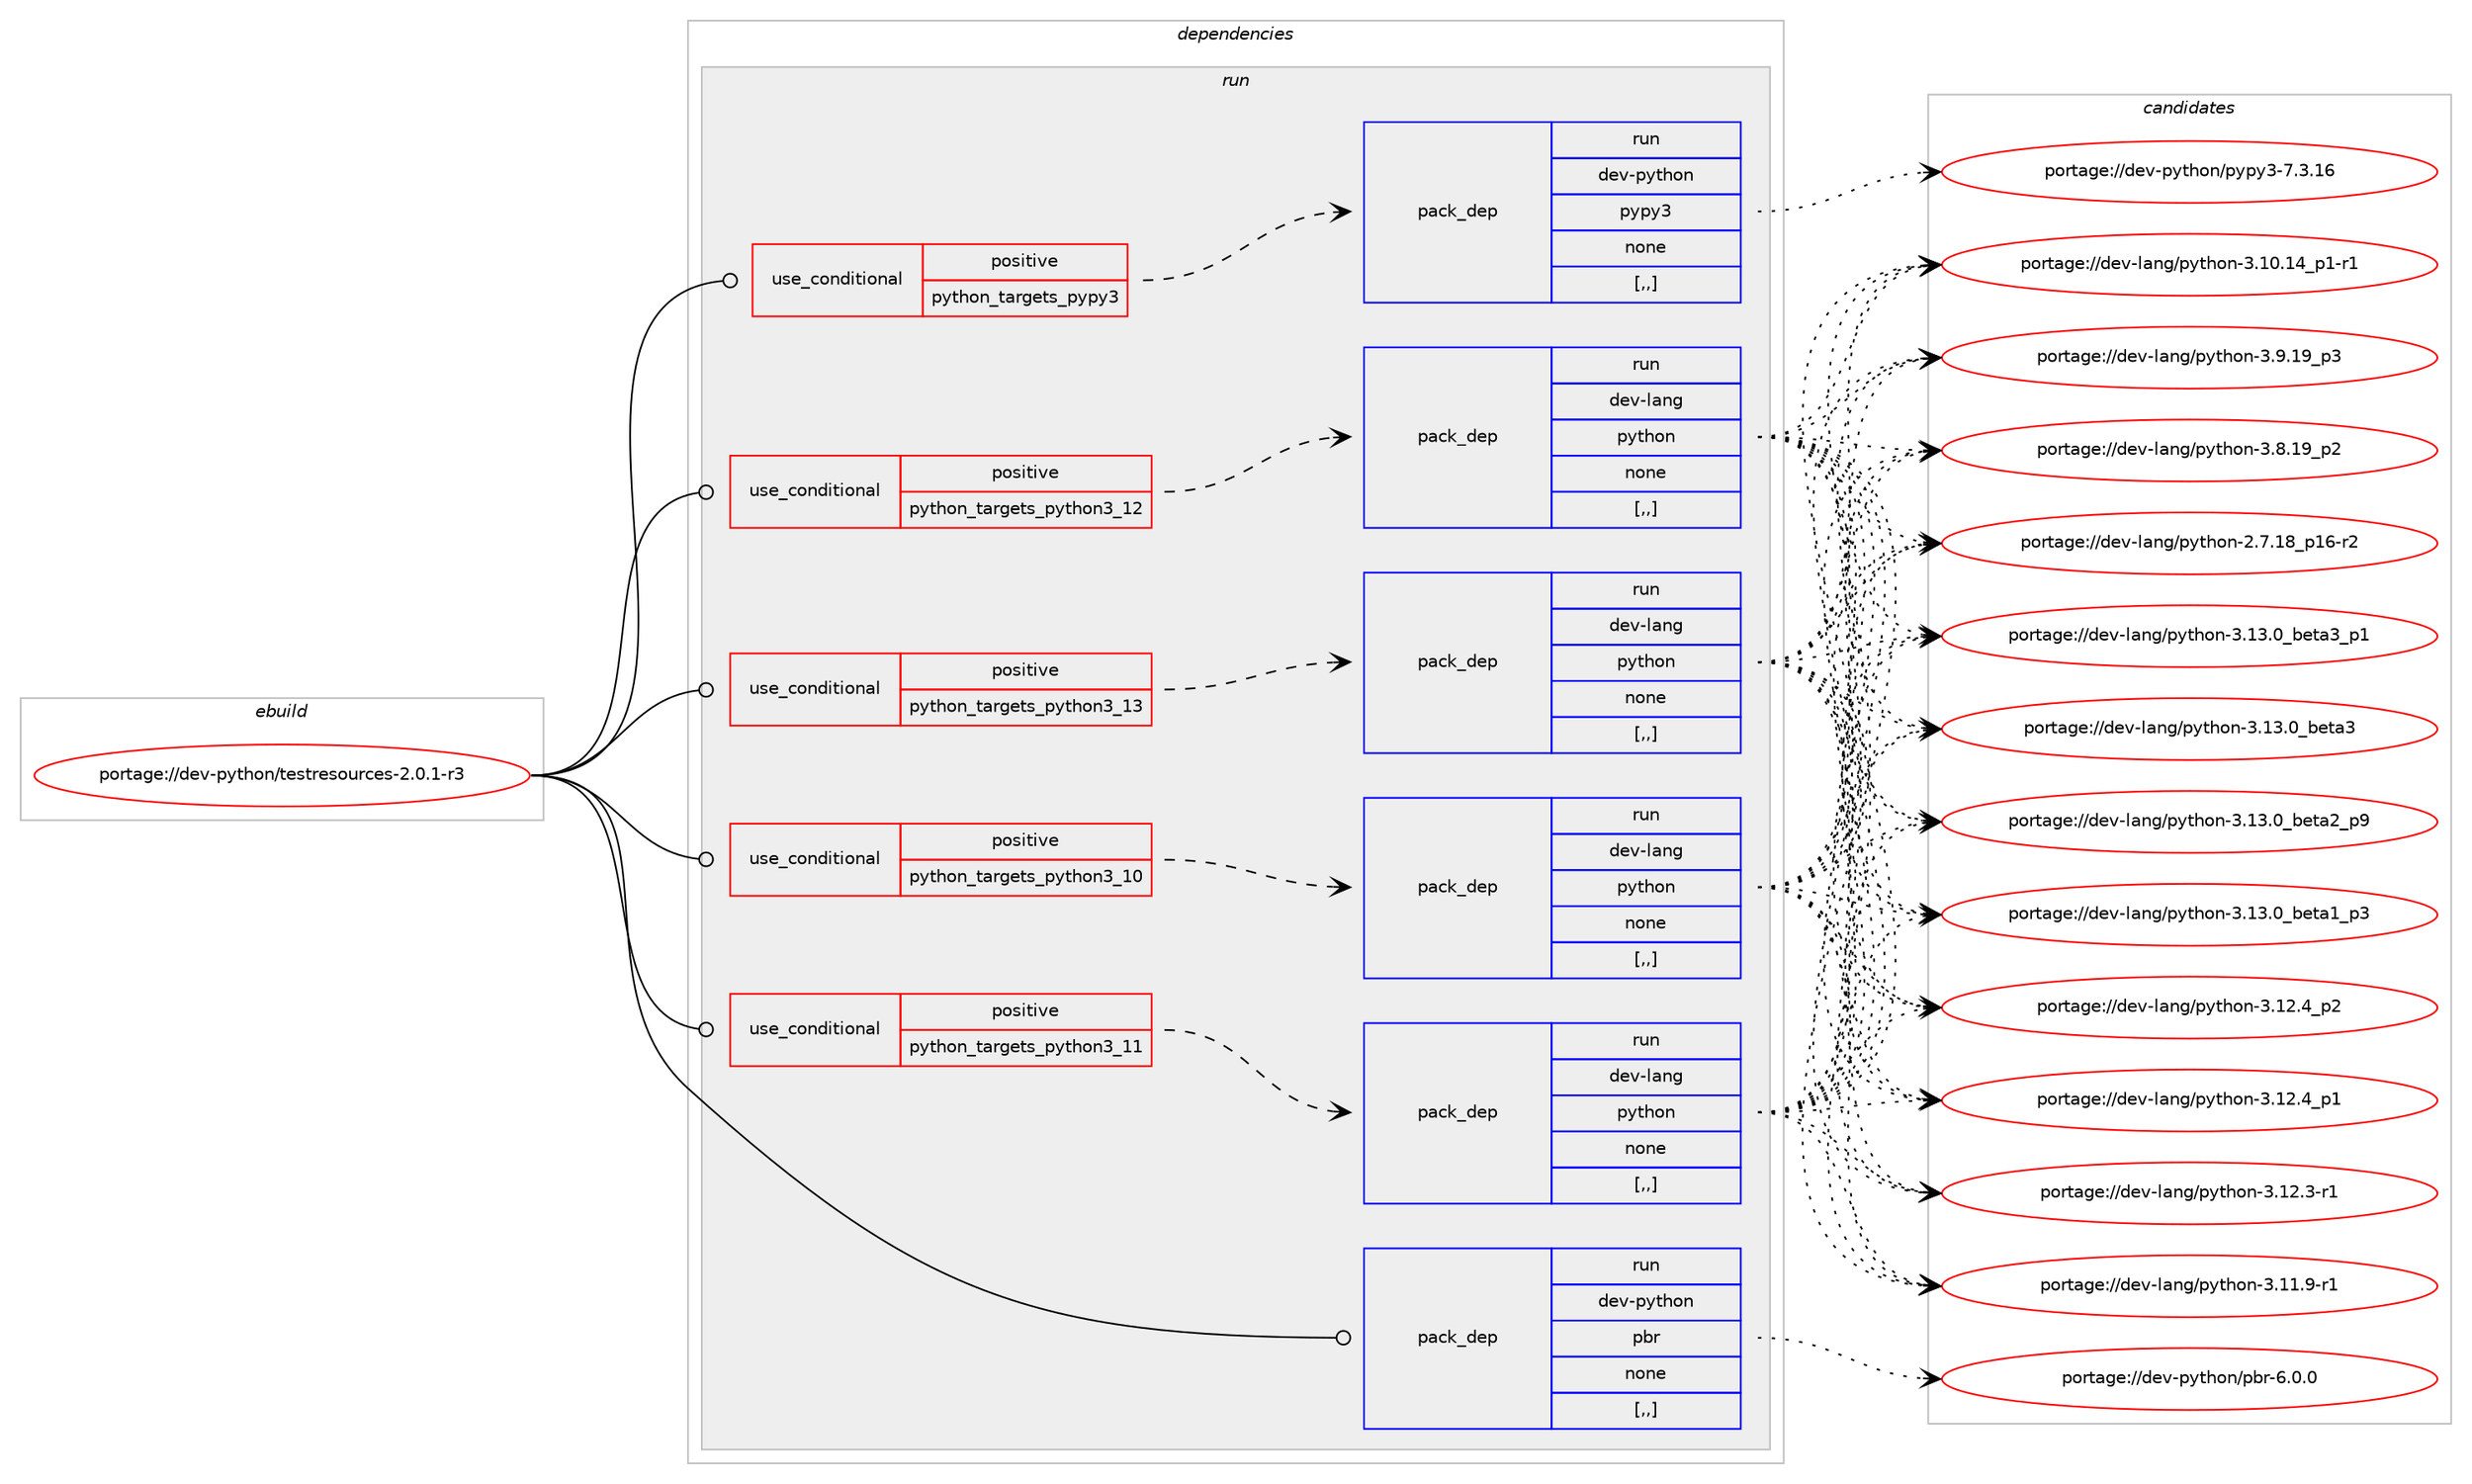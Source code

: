 digraph prolog {

# *************
# Graph options
# *************

newrank=true;
concentrate=true;
compound=true;
graph [rankdir=LR,fontname=Helvetica,fontsize=10,ranksep=1.5];#, ranksep=2.5, nodesep=0.2];
edge  [arrowhead=vee];
node  [fontname=Helvetica,fontsize=10];

# **********
# The ebuild
# **********

subgraph cluster_leftcol {
color=gray;
label=<<i>ebuild</i>>;
id [label="portage://dev-python/testresources-2.0.1-r3", color=red, width=4, href="../dev-python/testresources-2.0.1-r3.svg"];
}

# ****************
# The dependencies
# ****************

subgraph cluster_midcol {
color=gray;
label=<<i>dependencies</i>>;
subgraph cluster_compile {
fillcolor="#eeeeee";
style=filled;
label=<<i>compile</i>>;
}
subgraph cluster_compileandrun {
fillcolor="#eeeeee";
style=filled;
label=<<i>compile and run</i>>;
}
subgraph cluster_run {
fillcolor="#eeeeee";
style=filled;
label=<<i>run</i>>;
subgraph cond40165 {
dependency164879 [label=<<TABLE BORDER="0" CELLBORDER="1" CELLSPACING="0" CELLPADDING="4"><TR><TD ROWSPAN="3" CELLPADDING="10">use_conditional</TD></TR><TR><TD>positive</TD></TR><TR><TD>python_targets_pypy3</TD></TR></TABLE>>, shape=none, color=red];
subgraph pack123442 {
dependency164880 [label=<<TABLE BORDER="0" CELLBORDER="1" CELLSPACING="0" CELLPADDING="4" WIDTH="220"><TR><TD ROWSPAN="6" CELLPADDING="30">pack_dep</TD></TR><TR><TD WIDTH="110">run</TD></TR><TR><TD>dev-python</TD></TR><TR><TD>pypy3</TD></TR><TR><TD>none</TD></TR><TR><TD>[,,]</TD></TR></TABLE>>, shape=none, color=blue];
}
dependency164879:e -> dependency164880:w [weight=20,style="dashed",arrowhead="vee"];
}
id:e -> dependency164879:w [weight=20,style="solid",arrowhead="odot"];
subgraph cond40166 {
dependency164881 [label=<<TABLE BORDER="0" CELLBORDER="1" CELLSPACING="0" CELLPADDING="4"><TR><TD ROWSPAN="3" CELLPADDING="10">use_conditional</TD></TR><TR><TD>positive</TD></TR><TR><TD>python_targets_python3_10</TD></TR></TABLE>>, shape=none, color=red];
subgraph pack123443 {
dependency164882 [label=<<TABLE BORDER="0" CELLBORDER="1" CELLSPACING="0" CELLPADDING="4" WIDTH="220"><TR><TD ROWSPAN="6" CELLPADDING="30">pack_dep</TD></TR><TR><TD WIDTH="110">run</TD></TR><TR><TD>dev-lang</TD></TR><TR><TD>python</TD></TR><TR><TD>none</TD></TR><TR><TD>[,,]</TD></TR></TABLE>>, shape=none, color=blue];
}
dependency164881:e -> dependency164882:w [weight=20,style="dashed",arrowhead="vee"];
}
id:e -> dependency164881:w [weight=20,style="solid",arrowhead="odot"];
subgraph cond40167 {
dependency164883 [label=<<TABLE BORDER="0" CELLBORDER="1" CELLSPACING="0" CELLPADDING="4"><TR><TD ROWSPAN="3" CELLPADDING="10">use_conditional</TD></TR><TR><TD>positive</TD></TR><TR><TD>python_targets_python3_11</TD></TR></TABLE>>, shape=none, color=red];
subgraph pack123444 {
dependency164884 [label=<<TABLE BORDER="0" CELLBORDER="1" CELLSPACING="0" CELLPADDING="4" WIDTH="220"><TR><TD ROWSPAN="6" CELLPADDING="30">pack_dep</TD></TR><TR><TD WIDTH="110">run</TD></TR><TR><TD>dev-lang</TD></TR><TR><TD>python</TD></TR><TR><TD>none</TD></TR><TR><TD>[,,]</TD></TR></TABLE>>, shape=none, color=blue];
}
dependency164883:e -> dependency164884:w [weight=20,style="dashed",arrowhead="vee"];
}
id:e -> dependency164883:w [weight=20,style="solid",arrowhead="odot"];
subgraph cond40168 {
dependency164885 [label=<<TABLE BORDER="0" CELLBORDER="1" CELLSPACING="0" CELLPADDING="4"><TR><TD ROWSPAN="3" CELLPADDING="10">use_conditional</TD></TR><TR><TD>positive</TD></TR><TR><TD>python_targets_python3_12</TD></TR></TABLE>>, shape=none, color=red];
subgraph pack123445 {
dependency164886 [label=<<TABLE BORDER="0" CELLBORDER="1" CELLSPACING="0" CELLPADDING="4" WIDTH="220"><TR><TD ROWSPAN="6" CELLPADDING="30">pack_dep</TD></TR><TR><TD WIDTH="110">run</TD></TR><TR><TD>dev-lang</TD></TR><TR><TD>python</TD></TR><TR><TD>none</TD></TR><TR><TD>[,,]</TD></TR></TABLE>>, shape=none, color=blue];
}
dependency164885:e -> dependency164886:w [weight=20,style="dashed",arrowhead="vee"];
}
id:e -> dependency164885:w [weight=20,style="solid",arrowhead="odot"];
subgraph cond40169 {
dependency164887 [label=<<TABLE BORDER="0" CELLBORDER="1" CELLSPACING="0" CELLPADDING="4"><TR><TD ROWSPAN="3" CELLPADDING="10">use_conditional</TD></TR><TR><TD>positive</TD></TR><TR><TD>python_targets_python3_13</TD></TR></TABLE>>, shape=none, color=red];
subgraph pack123446 {
dependency164888 [label=<<TABLE BORDER="0" CELLBORDER="1" CELLSPACING="0" CELLPADDING="4" WIDTH="220"><TR><TD ROWSPAN="6" CELLPADDING="30">pack_dep</TD></TR><TR><TD WIDTH="110">run</TD></TR><TR><TD>dev-lang</TD></TR><TR><TD>python</TD></TR><TR><TD>none</TD></TR><TR><TD>[,,]</TD></TR></TABLE>>, shape=none, color=blue];
}
dependency164887:e -> dependency164888:w [weight=20,style="dashed",arrowhead="vee"];
}
id:e -> dependency164887:w [weight=20,style="solid",arrowhead="odot"];
subgraph pack123447 {
dependency164889 [label=<<TABLE BORDER="0" CELLBORDER="1" CELLSPACING="0" CELLPADDING="4" WIDTH="220"><TR><TD ROWSPAN="6" CELLPADDING="30">pack_dep</TD></TR><TR><TD WIDTH="110">run</TD></TR><TR><TD>dev-python</TD></TR><TR><TD>pbr</TD></TR><TR><TD>none</TD></TR><TR><TD>[,,]</TD></TR></TABLE>>, shape=none, color=blue];
}
id:e -> dependency164889:w [weight=20,style="solid",arrowhead="odot"];
}
}

# **************
# The candidates
# **************

subgraph cluster_choices {
rank=same;
color=gray;
label=<<i>candidates</i>>;

subgraph choice123442 {
color=black;
nodesep=1;
choice10010111845112121116104111110471121211121215145554651464954 [label="portage://dev-python/pypy3-7.3.16", color=red, width=4,href="../dev-python/pypy3-7.3.16.svg"];
dependency164880:e -> choice10010111845112121116104111110471121211121215145554651464954:w [style=dotted,weight="100"];
}
subgraph choice123443 {
color=black;
nodesep=1;
choice10010111845108971101034711212111610411111045514649514648959810111697519511249 [label="portage://dev-lang/python-3.13.0_beta3_p1", color=red, width=4,href="../dev-lang/python-3.13.0_beta3_p1.svg"];
choice1001011184510897110103471121211161041111104551464951464895981011169751 [label="portage://dev-lang/python-3.13.0_beta3", color=red, width=4,href="../dev-lang/python-3.13.0_beta3.svg"];
choice10010111845108971101034711212111610411111045514649514648959810111697509511257 [label="portage://dev-lang/python-3.13.0_beta2_p9", color=red, width=4,href="../dev-lang/python-3.13.0_beta2_p9.svg"];
choice10010111845108971101034711212111610411111045514649514648959810111697499511251 [label="portage://dev-lang/python-3.13.0_beta1_p3", color=red, width=4,href="../dev-lang/python-3.13.0_beta1_p3.svg"];
choice100101118451089711010347112121116104111110455146495046529511250 [label="portage://dev-lang/python-3.12.4_p2", color=red, width=4,href="../dev-lang/python-3.12.4_p2.svg"];
choice100101118451089711010347112121116104111110455146495046529511249 [label="portage://dev-lang/python-3.12.4_p1", color=red, width=4,href="../dev-lang/python-3.12.4_p1.svg"];
choice100101118451089711010347112121116104111110455146495046514511449 [label="portage://dev-lang/python-3.12.3-r1", color=red, width=4,href="../dev-lang/python-3.12.3-r1.svg"];
choice100101118451089711010347112121116104111110455146494946574511449 [label="portage://dev-lang/python-3.11.9-r1", color=red, width=4,href="../dev-lang/python-3.11.9-r1.svg"];
choice100101118451089711010347112121116104111110455146494846495295112494511449 [label="portage://dev-lang/python-3.10.14_p1-r1", color=red, width=4,href="../dev-lang/python-3.10.14_p1-r1.svg"];
choice100101118451089711010347112121116104111110455146574649579511251 [label="portage://dev-lang/python-3.9.19_p3", color=red, width=4,href="../dev-lang/python-3.9.19_p3.svg"];
choice100101118451089711010347112121116104111110455146564649579511250 [label="portage://dev-lang/python-3.8.19_p2", color=red, width=4,href="../dev-lang/python-3.8.19_p2.svg"];
choice100101118451089711010347112121116104111110455046554649569511249544511450 [label="portage://dev-lang/python-2.7.18_p16-r2", color=red, width=4,href="../dev-lang/python-2.7.18_p16-r2.svg"];
dependency164882:e -> choice10010111845108971101034711212111610411111045514649514648959810111697519511249:w [style=dotted,weight="100"];
dependency164882:e -> choice1001011184510897110103471121211161041111104551464951464895981011169751:w [style=dotted,weight="100"];
dependency164882:e -> choice10010111845108971101034711212111610411111045514649514648959810111697509511257:w [style=dotted,weight="100"];
dependency164882:e -> choice10010111845108971101034711212111610411111045514649514648959810111697499511251:w [style=dotted,weight="100"];
dependency164882:e -> choice100101118451089711010347112121116104111110455146495046529511250:w [style=dotted,weight="100"];
dependency164882:e -> choice100101118451089711010347112121116104111110455146495046529511249:w [style=dotted,weight="100"];
dependency164882:e -> choice100101118451089711010347112121116104111110455146495046514511449:w [style=dotted,weight="100"];
dependency164882:e -> choice100101118451089711010347112121116104111110455146494946574511449:w [style=dotted,weight="100"];
dependency164882:e -> choice100101118451089711010347112121116104111110455146494846495295112494511449:w [style=dotted,weight="100"];
dependency164882:e -> choice100101118451089711010347112121116104111110455146574649579511251:w [style=dotted,weight="100"];
dependency164882:e -> choice100101118451089711010347112121116104111110455146564649579511250:w [style=dotted,weight="100"];
dependency164882:e -> choice100101118451089711010347112121116104111110455046554649569511249544511450:w [style=dotted,weight="100"];
}
subgraph choice123444 {
color=black;
nodesep=1;
choice10010111845108971101034711212111610411111045514649514648959810111697519511249 [label="portage://dev-lang/python-3.13.0_beta3_p1", color=red, width=4,href="../dev-lang/python-3.13.0_beta3_p1.svg"];
choice1001011184510897110103471121211161041111104551464951464895981011169751 [label="portage://dev-lang/python-3.13.0_beta3", color=red, width=4,href="../dev-lang/python-3.13.0_beta3.svg"];
choice10010111845108971101034711212111610411111045514649514648959810111697509511257 [label="portage://dev-lang/python-3.13.0_beta2_p9", color=red, width=4,href="../dev-lang/python-3.13.0_beta2_p9.svg"];
choice10010111845108971101034711212111610411111045514649514648959810111697499511251 [label="portage://dev-lang/python-3.13.0_beta1_p3", color=red, width=4,href="../dev-lang/python-3.13.0_beta1_p3.svg"];
choice100101118451089711010347112121116104111110455146495046529511250 [label="portage://dev-lang/python-3.12.4_p2", color=red, width=4,href="../dev-lang/python-3.12.4_p2.svg"];
choice100101118451089711010347112121116104111110455146495046529511249 [label="portage://dev-lang/python-3.12.4_p1", color=red, width=4,href="../dev-lang/python-3.12.4_p1.svg"];
choice100101118451089711010347112121116104111110455146495046514511449 [label="portage://dev-lang/python-3.12.3-r1", color=red, width=4,href="../dev-lang/python-3.12.3-r1.svg"];
choice100101118451089711010347112121116104111110455146494946574511449 [label="portage://dev-lang/python-3.11.9-r1", color=red, width=4,href="../dev-lang/python-3.11.9-r1.svg"];
choice100101118451089711010347112121116104111110455146494846495295112494511449 [label="portage://dev-lang/python-3.10.14_p1-r1", color=red, width=4,href="../dev-lang/python-3.10.14_p1-r1.svg"];
choice100101118451089711010347112121116104111110455146574649579511251 [label="portage://dev-lang/python-3.9.19_p3", color=red, width=4,href="../dev-lang/python-3.9.19_p3.svg"];
choice100101118451089711010347112121116104111110455146564649579511250 [label="portage://dev-lang/python-3.8.19_p2", color=red, width=4,href="../dev-lang/python-3.8.19_p2.svg"];
choice100101118451089711010347112121116104111110455046554649569511249544511450 [label="portage://dev-lang/python-2.7.18_p16-r2", color=red, width=4,href="../dev-lang/python-2.7.18_p16-r2.svg"];
dependency164884:e -> choice10010111845108971101034711212111610411111045514649514648959810111697519511249:w [style=dotted,weight="100"];
dependency164884:e -> choice1001011184510897110103471121211161041111104551464951464895981011169751:w [style=dotted,weight="100"];
dependency164884:e -> choice10010111845108971101034711212111610411111045514649514648959810111697509511257:w [style=dotted,weight="100"];
dependency164884:e -> choice10010111845108971101034711212111610411111045514649514648959810111697499511251:w [style=dotted,weight="100"];
dependency164884:e -> choice100101118451089711010347112121116104111110455146495046529511250:w [style=dotted,weight="100"];
dependency164884:e -> choice100101118451089711010347112121116104111110455146495046529511249:w [style=dotted,weight="100"];
dependency164884:e -> choice100101118451089711010347112121116104111110455146495046514511449:w [style=dotted,weight="100"];
dependency164884:e -> choice100101118451089711010347112121116104111110455146494946574511449:w [style=dotted,weight="100"];
dependency164884:e -> choice100101118451089711010347112121116104111110455146494846495295112494511449:w [style=dotted,weight="100"];
dependency164884:e -> choice100101118451089711010347112121116104111110455146574649579511251:w [style=dotted,weight="100"];
dependency164884:e -> choice100101118451089711010347112121116104111110455146564649579511250:w [style=dotted,weight="100"];
dependency164884:e -> choice100101118451089711010347112121116104111110455046554649569511249544511450:w [style=dotted,weight="100"];
}
subgraph choice123445 {
color=black;
nodesep=1;
choice10010111845108971101034711212111610411111045514649514648959810111697519511249 [label="portage://dev-lang/python-3.13.0_beta3_p1", color=red, width=4,href="../dev-lang/python-3.13.0_beta3_p1.svg"];
choice1001011184510897110103471121211161041111104551464951464895981011169751 [label="portage://dev-lang/python-3.13.0_beta3", color=red, width=4,href="../dev-lang/python-3.13.0_beta3.svg"];
choice10010111845108971101034711212111610411111045514649514648959810111697509511257 [label="portage://dev-lang/python-3.13.0_beta2_p9", color=red, width=4,href="../dev-lang/python-3.13.0_beta2_p9.svg"];
choice10010111845108971101034711212111610411111045514649514648959810111697499511251 [label="portage://dev-lang/python-3.13.0_beta1_p3", color=red, width=4,href="../dev-lang/python-3.13.0_beta1_p3.svg"];
choice100101118451089711010347112121116104111110455146495046529511250 [label="portage://dev-lang/python-3.12.4_p2", color=red, width=4,href="../dev-lang/python-3.12.4_p2.svg"];
choice100101118451089711010347112121116104111110455146495046529511249 [label="portage://dev-lang/python-3.12.4_p1", color=red, width=4,href="../dev-lang/python-3.12.4_p1.svg"];
choice100101118451089711010347112121116104111110455146495046514511449 [label="portage://dev-lang/python-3.12.3-r1", color=red, width=4,href="../dev-lang/python-3.12.3-r1.svg"];
choice100101118451089711010347112121116104111110455146494946574511449 [label="portage://dev-lang/python-3.11.9-r1", color=red, width=4,href="../dev-lang/python-3.11.9-r1.svg"];
choice100101118451089711010347112121116104111110455146494846495295112494511449 [label="portage://dev-lang/python-3.10.14_p1-r1", color=red, width=4,href="../dev-lang/python-3.10.14_p1-r1.svg"];
choice100101118451089711010347112121116104111110455146574649579511251 [label="portage://dev-lang/python-3.9.19_p3", color=red, width=4,href="../dev-lang/python-3.9.19_p3.svg"];
choice100101118451089711010347112121116104111110455146564649579511250 [label="portage://dev-lang/python-3.8.19_p2", color=red, width=4,href="../dev-lang/python-3.8.19_p2.svg"];
choice100101118451089711010347112121116104111110455046554649569511249544511450 [label="portage://dev-lang/python-2.7.18_p16-r2", color=red, width=4,href="../dev-lang/python-2.7.18_p16-r2.svg"];
dependency164886:e -> choice10010111845108971101034711212111610411111045514649514648959810111697519511249:w [style=dotted,weight="100"];
dependency164886:e -> choice1001011184510897110103471121211161041111104551464951464895981011169751:w [style=dotted,weight="100"];
dependency164886:e -> choice10010111845108971101034711212111610411111045514649514648959810111697509511257:w [style=dotted,weight="100"];
dependency164886:e -> choice10010111845108971101034711212111610411111045514649514648959810111697499511251:w [style=dotted,weight="100"];
dependency164886:e -> choice100101118451089711010347112121116104111110455146495046529511250:w [style=dotted,weight="100"];
dependency164886:e -> choice100101118451089711010347112121116104111110455146495046529511249:w [style=dotted,weight="100"];
dependency164886:e -> choice100101118451089711010347112121116104111110455146495046514511449:w [style=dotted,weight="100"];
dependency164886:e -> choice100101118451089711010347112121116104111110455146494946574511449:w [style=dotted,weight="100"];
dependency164886:e -> choice100101118451089711010347112121116104111110455146494846495295112494511449:w [style=dotted,weight="100"];
dependency164886:e -> choice100101118451089711010347112121116104111110455146574649579511251:w [style=dotted,weight="100"];
dependency164886:e -> choice100101118451089711010347112121116104111110455146564649579511250:w [style=dotted,weight="100"];
dependency164886:e -> choice100101118451089711010347112121116104111110455046554649569511249544511450:w [style=dotted,weight="100"];
}
subgraph choice123446 {
color=black;
nodesep=1;
choice10010111845108971101034711212111610411111045514649514648959810111697519511249 [label="portage://dev-lang/python-3.13.0_beta3_p1", color=red, width=4,href="../dev-lang/python-3.13.0_beta3_p1.svg"];
choice1001011184510897110103471121211161041111104551464951464895981011169751 [label="portage://dev-lang/python-3.13.0_beta3", color=red, width=4,href="../dev-lang/python-3.13.0_beta3.svg"];
choice10010111845108971101034711212111610411111045514649514648959810111697509511257 [label="portage://dev-lang/python-3.13.0_beta2_p9", color=red, width=4,href="../dev-lang/python-3.13.0_beta2_p9.svg"];
choice10010111845108971101034711212111610411111045514649514648959810111697499511251 [label="portage://dev-lang/python-3.13.0_beta1_p3", color=red, width=4,href="../dev-lang/python-3.13.0_beta1_p3.svg"];
choice100101118451089711010347112121116104111110455146495046529511250 [label="portage://dev-lang/python-3.12.4_p2", color=red, width=4,href="../dev-lang/python-3.12.4_p2.svg"];
choice100101118451089711010347112121116104111110455146495046529511249 [label="portage://dev-lang/python-3.12.4_p1", color=red, width=4,href="../dev-lang/python-3.12.4_p1.svg"];
choice100101118451089711010347112121116104111110455146495046514511449 [label="portage://dev-lang/python-3.12.3-r1", color=red, width=4,href="../dev-lang/python-3.12.3-r1.svg"];
choice100101118451089711010347112121116104111110455146494946574511449 [label="portage://dev-lang/python-3.11.9-r1", color=red, width=4,href="../dev-lang/python-3.11.9-r1.svg"];
choice100101118451089711010347112121116104111110455146494846495295112494511449 [label="portage://dev-lang/python-3.10.14_p1-r1", color=red, width=4,href="../dev-lang/python-3.10.14_p1-r1.svg"];
choice100101118451089711010347112121116104111110455146574649579511251 [label="portage://dev-lang/python-3.9.19_p3", color=red, width=4,href="../dev-lang/python-3.9.19_p3.svg"];
choice100101118451089711010347112121116104111110455146564649579511250 [label="portage://dev-lang/python-3.8.19_p2", color=red, width=4,href="../dev-lang/python-3.8.19_p2.svg"];
choice100101118451089711010347112121116104111110455046554649569511249544511450 [label="portage://dev-lang/python-2.7.18_p16-r2", color=red, width=4,href="../dev-lang/python-2.7.18_p16-r2.svg"];
dependency164888:e -> choice10010111845108971101034711212111610411111045514649514648959810111697519511249:w [style=dotted,weight="100"];
dependency164888:e -> choice1001011184510897110103471121211161041111104551464951464895981011169751:w [style=dotted,weight="100"];
dependency164888:e -> choice10010111845108971101034711212111610411111045514649514648959810111697509511257:w [style=dotted,weight="100"];
dependency164888:e -> choice10010111845108971101034711212111610411111045514649514648959810111697499511251:w [style=dotted,weight="100"];
dependency164888:e -> choice100101118451089711010347112121116104111110455146495046529511250:w [style=dotted,weight="100"];
dependency164888:e -> choice100101118451089711010347112121116104111110455146495046529511249:w [style=dotted,weight="100"];
dependency164888:e -> choice100101118451089711010347112121116104111110455146495046514511449:w [style=dotted,weight="100"];
dependency164888:e -> choice100101118451089711010347112121116104111110455146494946574511449:w [style=dotted,weight="100"];
dependency164888:e -> choice100101118451089711010347112121116104111110455146494846495295112494511449:w [style=dotted,weight="100"];
dependency164888:e -> choice100101118451089711010347112121116104111110455146574649579511251:w [style=dotted,weight="100"];
dependency164888:e -> choice100101118451089711010347112121116104111110455146564649579511250:w [style=dotted,weight="100"];
dependency164888:e -> choice100101118451089711010347112121116104111110455046554649569511249544511450:w [style=dotted,weight="100"];
}
subgraph choice123447 {
color=black;
nodesep=1;
choice100101118451121211161041111104711298114455446484648 [label="portage://dev-python/pbr-6.0.0", color=red, width=4,href="../dev-python/pbr-6.0.0.svg"];
dependency164889:e -> choice100101118451121211161041111104711298114455446484648:w [style=dotted,weight="100"];
}
}

}
